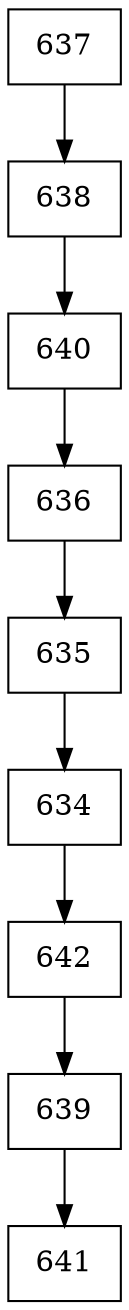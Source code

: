 digraph G {
  node [shape=record];
  node0 [label="{637}"];
  node0 -> node1;
  node1 [label="{638}"];
  node1 -> node2;
  node2 [label="{640}"];
  node2 -> node3;
  node3 [label="{636}"];
  node3 -> node4;
  node4 [label="{635}"];
  node4 -> node5;
  node5 [label="{634}"];
  node5 -> node6;
  node6 [label="{642}"];
  node6 -> node7;
  node7 [label="{639}"];
  node7 -> node8;
  node8 [label="{641}"];
}
